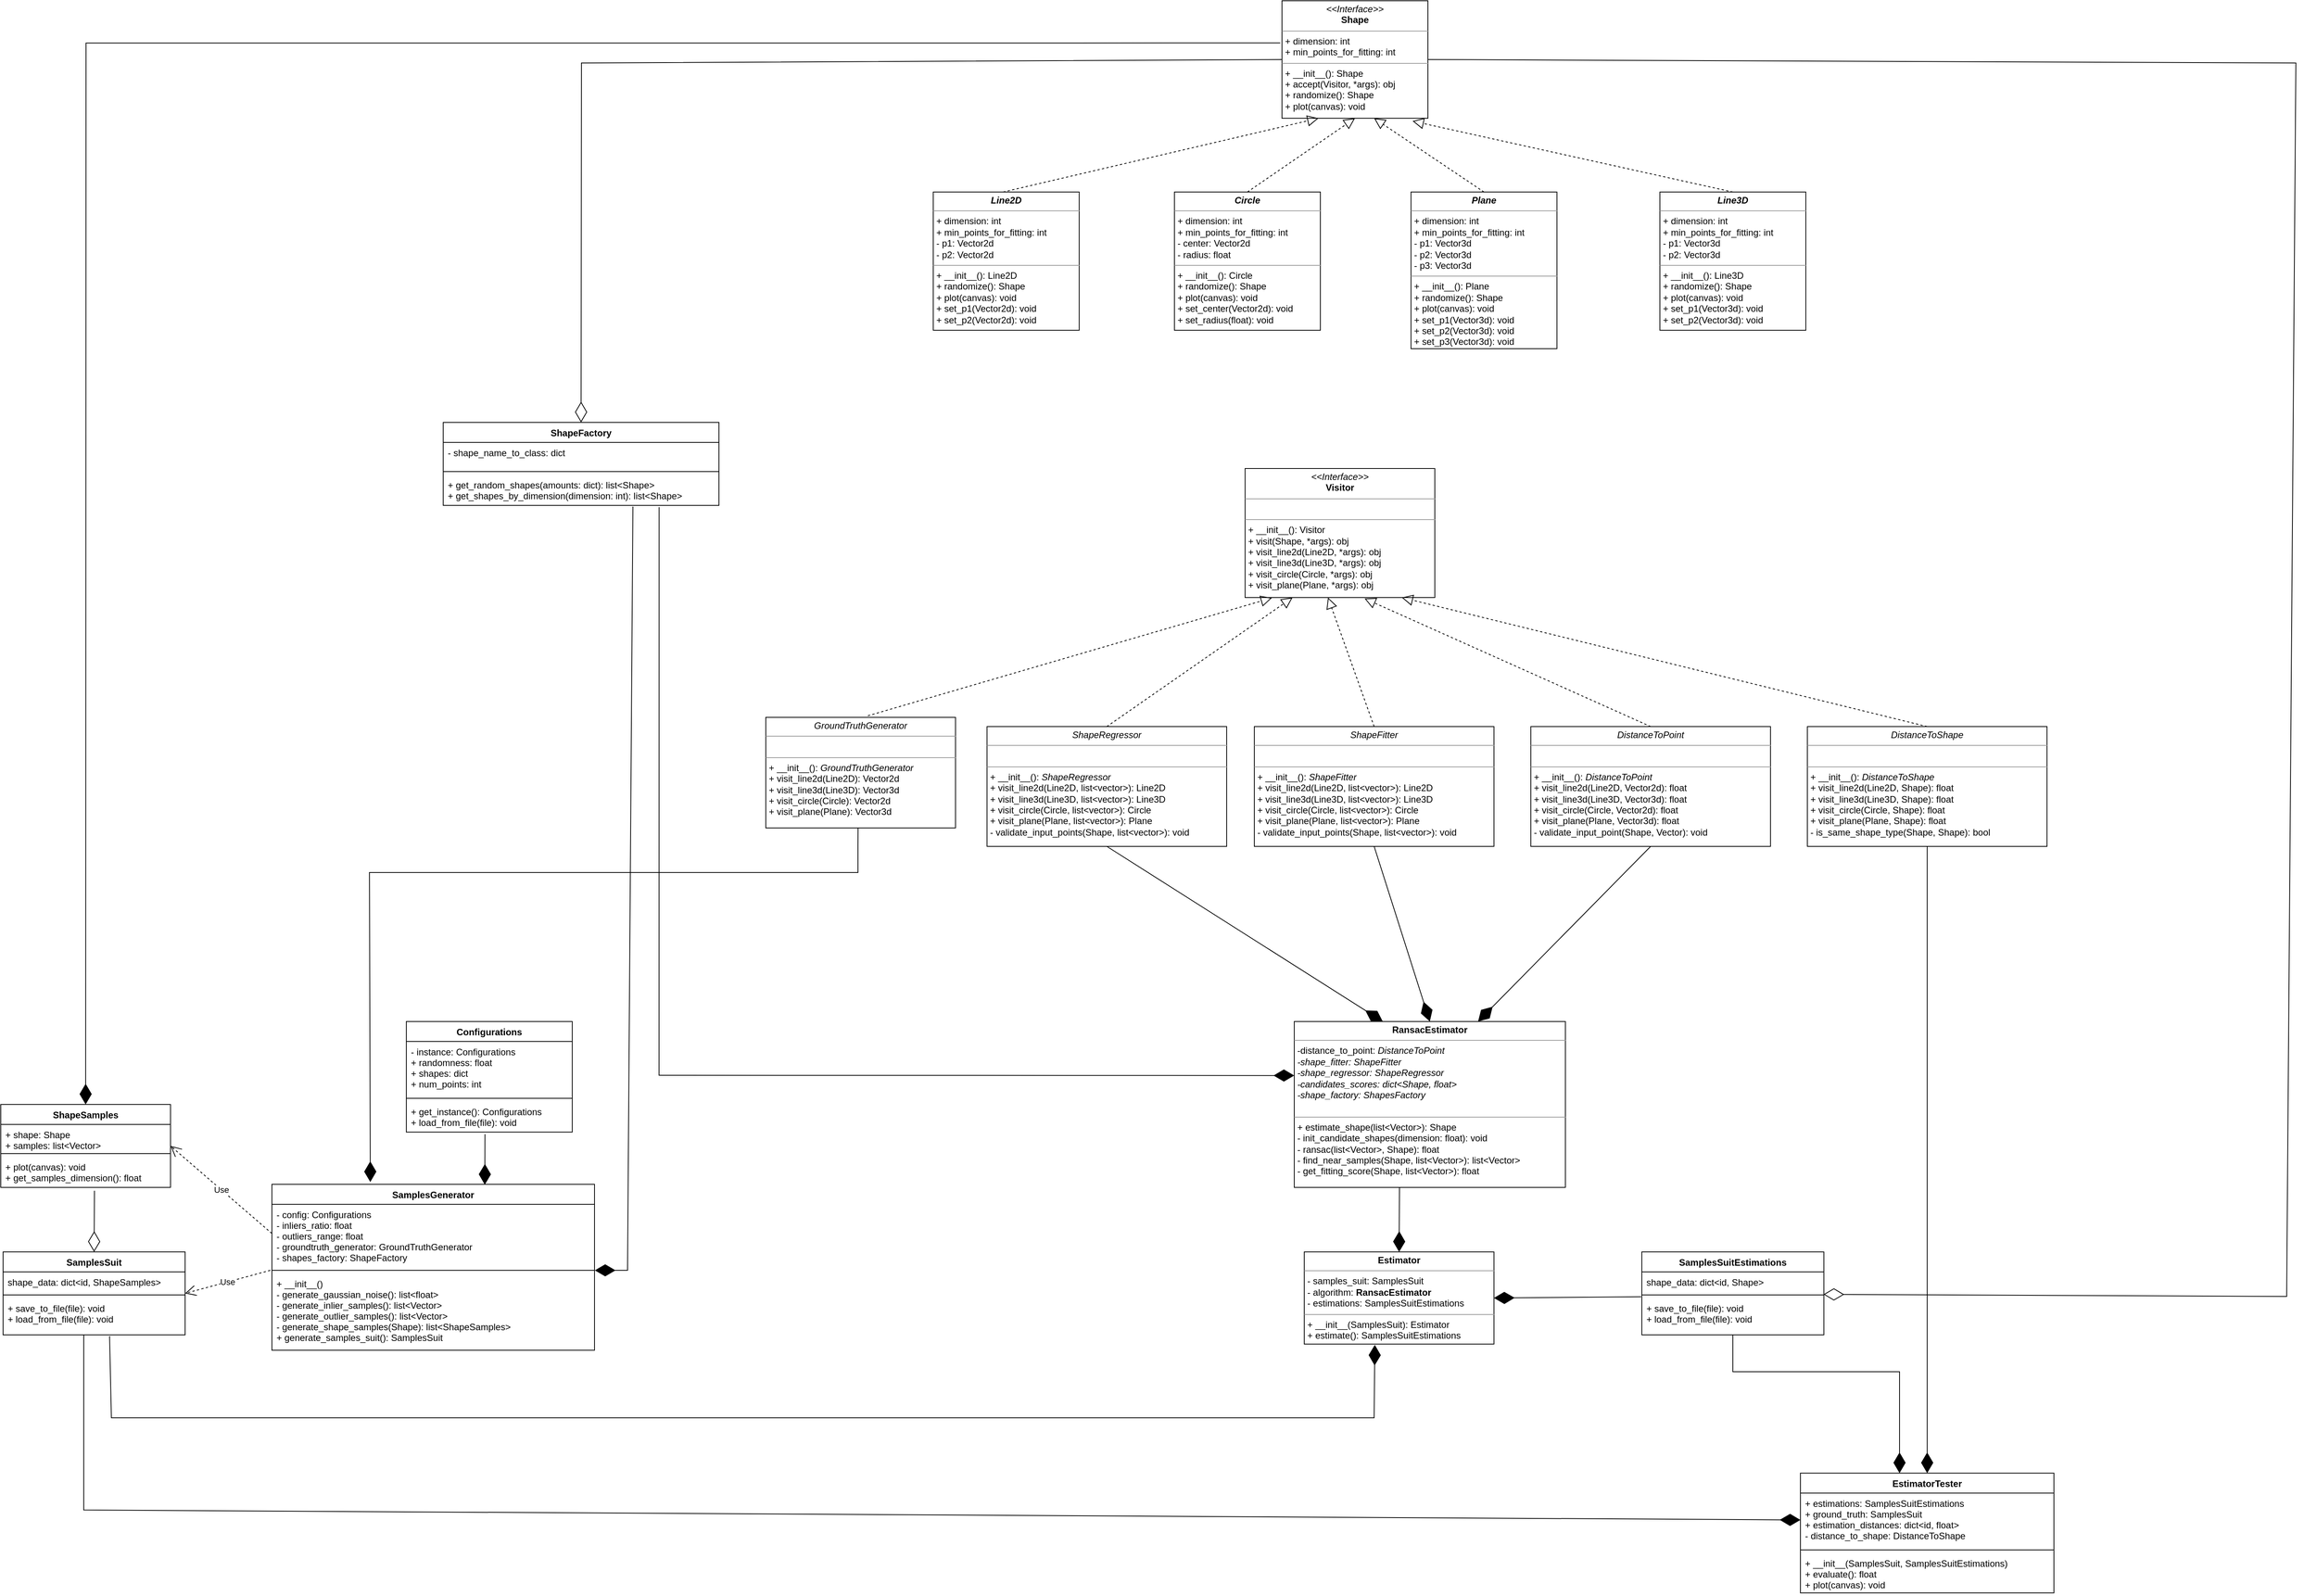 <mxfile version="17.4.0" type="github">
  <diagram name="Page-1" id="c4acf3e9-155e-7222-9cf6-157b1a14988f">
    <mxGraphModel dx="5124" dy="1856" grid="1" gridSize="12" guides="1" tooltips="1" connect="1" arrows="1" fold="1" page="1" pageScale="1" pageWidth="413" pageHeight="583" background="none" math="0" shadow="0">
      <root>
        <mxCell id="0" />
        <mxCell id="1" parent="0" />
        <mxCell id="5d2195bd80daf111-35" style="edgeStyle=orthogonalEdgeStyle;rounded=0;html=1;dashed=1;labelBackgroundColor=none;startFill=0;endArrow=open;endFill=0;endSize=10;fontFamily=Verdana;fontSize=10;" parent="1" edge="1">
          <mxGeometry relative="1" as="geometry">
            <Array as="points">
              <mxPoint x="545" y="970" />
              <mxPoint x="545" y="970" />
            </Array>
            <mxPoint x="545" y="963.0" as="sourcePoint" />
          </mxGeometry>
        </mxCell>
        <mxCell id="5d2195bd80daf111-34" style="edgeStyle=orthogonalEdgeStyle;rounded=0;html=1;dashed=1;labelBackgroundColor=none;startFill=0;endArrow=open;endFill=0;endSize=10;fontFamily=Verdana;fontSize=10;" parent="1" edge="1">
          <mxGeometry relative="1" as="geometry">
            <Array as="points">
              <mxPoint x="410" y="1029" />
              <mxPoint x="410" y="1029" />
            </Array>
            <mxPoint x="380" y="1029.059" as="sourcePoint" />
          </mxGeometry>
        </mxCell>
        <mxCell id="5d2195bd80daf111-26" style="edgeStyle=orthogonalEdgeStyle;rounded=0;html=1;dashed=1;labelBackgroundColor=none;startFill=0;endArrow=open;endFill=0;endSize=10;fontFamily=Verdana;fontSize=10;" parent="1" edge="1">
          <mxGeometry relative="1" as="geometry">
            <Array as="points" />
            <mxPoint x="640" y="300" as="sourcePoint" />
          </mxGeometry>
        </mxCell>
        <mxCell id="5d2195bd80daf111-18" value="&lt;p style=&quot;margin: 0px ; margin-top: 4px ; text-align: center&quot;&gt;&lt;i&gt;&amp;lt;&amp;lt;Interface&amp;gt;&amp;gt;&lt;/i&gt;&lt;br&gt;&lt;b&gt;Shape&lt;/b&gt;&lt;/p&gt;&lt;hr size=&quot;1&quot;&gt;&lt;p style=&quot;margin: 0px ; margin-left: 4px&quot;&gt;+ dimension&lt;span&gt;&lt;/span&gt;: int&lt;br&gt;+ min_points_for_fitting: int&lt;/p&gt;&lt;hr size=&quot;1&quot;&gt;&lt;p style=&quot;margin: 0px ; margin-left: 4px&quot;&gt;+ __init__&lt;span&gt;&lt;/span&gt;(): Shape&lt;/p&gt;&lt;p style=&quot;margin: 0px ; margin-left: 4px&quot;&gt;+ accept(Visitor, *args): obj&lt;/p&gt;&lt;p style=&quot;margin: 0px ; margin-left: 4px&quot;&gt;+ randomize(): Shape&lt;/p&gt;&lt;p style=&quot;margin: 0px ; margin-left: 4px&quot;&gt;+ plot(canvas): void&lt;br&gt;&lt;/p&gt;" style="verticalAlign=top;align=left;overflow=fill;fontSize=12;fontFamily=Helvetica;html=1;rounded=0;shadow=0;comic=0;labelBackgroundColor=none;strokeWidth=1" parent="1" vertex="1">
          <mxGeometry x="300" y="87" width="190" height="153" as="geometry" />
        </mxCell>
        <mxCell id="0LW8psPkYJi9jbIiEvqm-1" value="&lt;p style=&quot;margin: 0px ; margin-top: 4px ; text-align: center&quot;&gt;&lt;i&gt;&lt;b&gt;Line2D&lt;/b&gt;&lt;/i&gt;&lt;b&gt;&lt;/b&gt;&lt;/p&gt;&lt;hr size=&quot;1&quot;&gt;&lt;p style=&quot;margin: 0px ; margin-left: 4px&quot;&gt;+ dimension&lt;span&gt;&lt;/span&gt;: int&lt;br&gt;+ min_points_for_fitting: int&lt;/p&gt;&lt;p style=&quot;margin: 0px ; margin-left: 4px&quot;&gt;- p1: Vector2d&lt;/p&gt;&lt;p style=&quot;margin: 0px ; margin-left: 4px&quot;&gt;- p2: Vector2d&lt;/p&gt;&lt;hr size=&quot;1&quot;&gt;&lt;p style=&quot;margin: 0px ; margin-left: 4px&quot;&gt;+ __init__&lt;span&gt;&lt;/span&gt;(): Line2D&lt;br&gt;+ randomize(): Shape&lt;/p&gt;&lt;p style=&quot;margin: 0px ; margin-left: 4px&quot;&gt;+ plot(canvas): void&lt;/p&gt;&lt;p style=&quot;margin: 0px ; margin-left: 4px&quot;&gt;+ set_p1(Vector2d): void&lt;/p&gt;&lt;p style=&quot;margin: 0px ; margin-left: 4px&quot;&gt;+ set_p2(Vector2d): void&lt;/p&gt;" style="verticalAlign=top;align=left;overflow=fill;fontSize=12;fontFamily=Helvetica;html=1;rounded=0;shadow=0;comic=0;labelBackgroundColor=none;strokeWidth=1" parent="1" vertex="1">
          <mxGeometry x="-154" y="336" width="190" height="180" as="geometry" />
        </mxCell>
        <mxCell id="0LW8psPkYJi9jbIiEvqm-4" value="" style="endArrow=block;dashed=1;endFill=0;endSize=12;html=1;rounded=0;entryX=0.25;entryY=1;entryDx=0;entryDy=0;exitX=0.479;exitY=0;exitDx=0;exitDy=0;exitPerimeter=0;" parent="1" source="0LW8psPkYJi9jbIiEvqm-1" target="5d2195bd80daf111-18" edge="1">
          <mxGeometry width="160" relative="1" as="geometry">
            <mxPoint x="192" y="408" as="sourcePoint" />
            <mxPoint x="352" y="408" as="targetPoint" />
          </mxGeometry>
        </mxCell>
        <mxCell id="0LW8psPkYJi9jbIiEvqm-5" value="&lt;p style=&quot;margin: 0px ; margin-top: 4px ; text-align: center&quot;&gt;&lt;i&gt;&lt;b&gt;Circle&lt;/b&gt;&lt;/i&gt;&lt;br&gt;&lt;/p&gt;&lt;hr size=&quot;1&quot;&gt;&lt;p style=&quot;margin: 0px ; margin-left: 4px&quot;&gt;+ dimension&lt;span&gt;&lt;/span&gt;: int&lt;br&gt;+ min_points_for_fitting: int&lt;/p&gt;&lt;p style=&quot;margin: 0px ; margin-left: 4px&quot;&gt;- center: Vector2d&lt;/p&gt;&lt;p style=&quot;margin: 0px ; margin-left: 4px&quot;&gt;- radius: float&lt;br&gt;&lt;/p&gt;&lt;hr size=&quot;1&quot;&gt;&lt;p style=&quot;margin: 0px ; margin-left: 4px&quot;&gt;+ __init__&lt;span&gt;&lt;/span&gt;(): Circle&lt;br&gt;+ randomize(): Shape&lt;/p&gt;&lt;p style=&quot;margin: 0px ; margin-left: 4px&quot;&gt;+ plot(canvas): void&lt;/p&gt;&lt;p style=&quot;margin: 0px ; margin-left: 4px&quot;&gt;+ set_center(Vector2d): void&lt;/p&gt;&lt;p style=&quot;margin: 0px ; margin-left: 4px&quot;&gt;+ set_radius(float): void&lt;/p&gt;" style="verticalAlign=top;align=left;overflow=fill;fontSize=12;fontFamily=Helvetica;html=1;rounded=0;shadow=0;comic=0;labelBackgroundColor=none;strokeWidth=1" parent="1" vertex="1">
          <mxGeometry x="160" y="336" width="190" height="180" as="geometry" />
        </mxCell>
        <mxCell id="0LW8psPkYJi9jbIiEvqm-6" value="&lt;p style=&quot;margin: 0px ; margin-top: 4px ; text-align: center&quot;&gt;&lt;i&gt;&lt;b&gt;Plane&lt;/b&gt;&lt;/i&gt;&lt;/p&gt;&lt;hr size=&quot;1&quot;&gt;&lt;p style=&quot;margin: 0px ; margin-left: 4px&quot;&gt;+ dimension&lt;span&gt;&lt;/span&gt;: int&lt;br&gt;+ min_points_for_fitting: int&lt;/p&gt;&lt;p style=&quot;margin: 0px ; margin-left: 4px&quot;&gt;- p1: Vector3d&lt;/p&gt;&lt;p style=&quot;margin: 0px ; margin-left: 4px&quot;&gt;- p2: Vector3d&lt;/p&gt;&lt;p style=&quot;margin: 0px ; margin-left: 4px&quot;&gt;- p3: Vector3d&lt;/p&gt;&lt;hr size=&quot;1&quot;&gt;&lt;p style=&quot;margin: 0px ; margin-left: 4px&quot;&gt;+ __init__&lt;span&gt;&lt;/span&gt;(): Plane&lt;br&gt;+ randomize(): Shape&lt;/p&gt;&lt;p style=&quot;margin: 0px ; margin-left: 4px&quot;&gt;+ plot(canvas): void&lt;/p&gt;&lt;p style=&quot;margin: 0px ; margin-left: 4px&quot;&gt;+ set_p1(Vector3d): void&lt;/p&gt;&lt;p style=&quot;margin: 0px ; margin-left: 4px&quot;&gt;+ set_p2(Vector3d): void&lt;/p&gt;&lt;p style=&quot;margin: 0px ; margin-left: 4px&quot;&gt;+ set_p3(Vector3d): void&lt;/p&gt;" style="verticalAlign=top;align=left;overflow=fill;fontSize=12;fontFamily=Helvetica;html=1;rounded=0;shadow=0;comic=0;labelBackgroundColor=none;strokeWidth=1" parent="1" vertex="1">
          <mxGeometry x="468" y="336" width="190" height="204" as="geometry" />
        </mxCell>
        <mxCell id="0LW8psPkYJi9jbIiEvqm-7" value="&lt;p style=&quot;margin: 0px ; margin-top: 4px ; text-align: center&quot;&gt;&lt;i&gt;&lt;b&gt;Line3D&lt;/b&gt;&lt;/i&gt;&lt;/p&gt;&lt;hr size=&quot;1&quot;&gt;&lt;p style=&quot;margin: 0px ; margin-left: 4px&quot;&gt;+ dimension&lt;span&gt;&lt;/span&gt;: int&lt;br&gt;+ min_points_for_fitting: int&lt;/p&gt;&lt;p style=&quot;margin: 0px ; margin-left: 4px&quot;&gt;- p1: Vector3d&lt;/p&gt;&lt;p style=&quot;margin: 0px ; margin-left: 4px&quot;&gt;- p2: Vector3d&lt;/p&gt;&lt;hr size=&quot;1&quot;&gt;&lt;p style=&quot;margin: 0px ; margin-left: 4px&quot;&gt;+ __init__&lt;span&gt;&lt;/span&gt;(): Line3D&lt;br&gt;+ randomize(): Shape&lt;/p&gt;&lt;p style=&quot;margin: 0px ; margin-left: 4px&quot;&gt;+ plot(canvas): void&lt;/p&gt;&lt;p style=&quot;margin: 0px ; margin-left: 4px&quot;&gt;+ set_p1(Vector3d): void&lt;/p&gt;&lt;p style=&quot;margin: 0px ; margin-left: 4px&quot;&gt;+ set_p2(Vector3d): void&lt;/p&gt;" style="verticalAlign=top;align=left;overflow=fill;fontSize=12;fontFamily=Helvetica;html=1;rounded=0;shadow=0;comic=0;labelBackgroundColor=none;strokeWidth=1" parent="1" vertex="1">
          <mxGeometry x="792" y="336" width="190" height="180" as="geometry" />
        </mxCell>
        <mxCell id="UJlKaWdvmAagKJ9E7w59-5" value="&lt;p style=&quot;margin: 0px ; margin-top: 4px ; text-align: center&quot;&gt;&lt;i&gt;&amp;lt;&amp;lt;Interface&amp;gt;&amp;gt;&lt;/i&gt;&lt;br&gt;&lt;b&gt;Visitor&lt;/b&gt;&lt;/p&gt;&lt;hr size=&quot;1&quot;&gt;&lt;p style=&quot;margin: 0px ; margin-left: 4px&quot;&gt;&lt;br&gt;&lt;/p&gt;&lt;hr size=&quot;1&quot;&gt;&lt;p style=&quot;margin: 0px ; margin-left: 4px&quot;&gt;+ __init__&lt;span&gt;&lt;/span&gt;(): Visitor&lt;/p&gt;&lt;p style=&quot;margin: 0px ; margin-left: 4px&quot;&gt;+ visit(Shape, *args): obj&lt;br&gt;&lt;/p&gt;&lt;p style=&quot;margin: 0px ; margin-left: 4px&quot;&gt;+ visit_line2d(Line2D, *args): obj&lt;br&gt;&lt;/p&gt;&lt;p style=&quot;margin: 0px ; margin-left: 4px&quot;&gt;+ visit_line3d(Line3D, *args): obj&lt;/p&gt;&lt;p style=&quot;margin: 0px ; margin-left: 4px&quot;&gt;+ visit_circle(Circle, *args): obj&lt;/p&gt;&lt;p style=&quot;margin: 0px ; margin-left: 4px&quot;&gt;+ visit_plane(Plane, *args): obj&lt;/p&gt;" style="verticalAlign=top;align=left;overflow=fill;fontSize=12;fontFamily=Helvetica;html=1;rounded=0;shadow=0;comic=0;labelBackgroundColor=none;strokeWidth=1" vertex="1" parent="1">
          <mxGeometry x="252" y="696" width="247" height="168" as="geometry" />
        </mxCell>
        <mxCell id="UJlKaWdvmAagKJ9E7w59-6" value="&lt;p style=&quot;margin: 0px ; margin-top: 4px ; text-align: center&quot;&gt;&lt;i&gt;GroundTruthGenerator&lt;/i&gt;&lt;br&gt;&lt;/p&gt;&lt;hr size=&quot;1&quot;&gt;&lt;p style=&quot;margin: 0px ; margin-left: 4px&quot;&gt;&lt;br&gt;&lt;/p&gt;&lt;hr size=&quot;1&quot;&gt;&lt;p style=&quot;margin: 0px ; margin-left: 4px&quot;&gt;+ __init__&lt;span&gt;&lt;/span&gt;(): &lt;i&gt;GroundTruthGenerator&lt;/i&gt;&lt;/p&gt;&lt;p style=&quot;margin: 0px ; margin-left: 4px&quot;&gt;+ visit_line2d(Line2D): Vector2d&lt;br&gt;&lt;/p&gt;&lt;p style=&quot;margin: 0px ; margin-left: 4px&quot;&gt;+ visit_line3d(Line3D): Vector3d&lt;br&gt;&lt;/p&gt;&lt;p style=&quot;margin: 0px ; margin-left: 4px&quot;&gt;+ visit_circle(Circle): Vector2d&lt;/p&gt;&lt;p style=&quot;margin: 0px ; margin-left: 4px&quot;&gt;+ visit_plane(Plane): Vector3d&lt;/p&gt;" style="verticalAlign=top;align=left;overflow=fill;fontSize=12;fontFamily=Helvetica;html=1;rounded=0;shadow=0;comic=0;labelBackgroundColor=none;strokeWidth=1" vertex="1" parent="1">
          <mxGeometry x="-372" y="1020" width="247" height="144" as="geometry" />
        </mxCell>
        <mxCell id="UJlKaWdvmAagKJ9E7w59-7" value="&lt;p style=&quot;margin: 0px ; margin-top: 4px ; text-align: center&quot;&gt;&lt;i&gt;ShapeFitter&lt;/i&gt;&lt;br&gt;&lt;/p&gt;&lt;hr size=&quot;1&quot;&gt;&lt;p style=&quot;margin: 0px ; margin-left: 4px&quot;&gt;&lt;br&gt;&lt;/p&gt;&lt;hr size=&quot;1&quot;&gt;&lt;p style=&quot;margin: 0px ; margin-left: 4px&quot;&gt;+ __init__&lt;span&gt;&lt;/span&gt;(): &lt;i&gt;ShapeFitter&lt;/i&gt;&lt;/p&gt;&lt;p style=&quot;margin: 0px ; margin-left: 4px&quot;&gt;+ visit_line2d(Line2D, list&amp;lt;vector&amp;gt;): Line2D&lt;br&gt;&lt;/p&gt;&lt;p style=&quot;margin: 0px ; margin-left: 4px&quot;&gt;+ visit_line3d(Line3D, list&amp;lt;vector&amp;gt;): Line3D&lt;/p&gt;&lt;p style=&quot;margin: 0px ; margin-left: 4px&quot;&gt;+ visit_circle(Circle, list&amp;lt;vector&amp;gt;): Circle&lt;/p&gt;&lt;p style=&quot;margin: 0px ; margin-left: 4px&quot;&gt;+ visit_plane(Plane, list&amp;lt;vector&amp;gt;): Plane&lt;/p&gt;&lt;p style=&quot;margin: 0px ; margin-left: 4px&quot;&gt;- validate_input_points(Shape, list&amp;lt;vector&amp;gt;): void&lt;br&gt;&lt;/p&gt;" style="verticalAlign=top;align=left;overflow=fill;fontSize=12;fontFamily=Helvetica;html=1;rounded=0;shadow=0;comic=0;labelBackgroundColor=none;strokeWidth=1" vertex="1" parent="1">
          <mxGeometry x="264" y="1032" width="312" height="156" as="geometry" />
        </mxCell>
        <mxCell id="UJlKaWdvmAagKJ9E7w59-8" value="&lt;p style=&quot;margin: 0px ; margin-top: 4px ; text-align: center&quot;&gt;&lt;i&gt;ShapeRegressor&lt;/i&gt;&lt;br&gt;&lt;/p&gt;&lt;hr size=&quot;1&quot;&gt;&lt;p style=&quot;margin: 0px ; margin-left: 4px&quot;&gt;&lt;br&gt;&lt;/p&gt;&lt;hr size=&quot;1&quot;&gt;&lt;p style=&quot;margin: 0px ; margin-left: 4px&quot;&gt;+ __init__&lt;span&gt;&lt;/span&gt;(): &lt;i&gt;ShapeRegressor&lt;/i&gt;&lt;/p&gt;&lt;p style=&quot;margin: 0px ; margin-left: 4px&quot;&gt;+ visit_line2d(Line2D, list&amp;lt;vector&amp;gt;): Line2D&lt;br&gt;&lt;/p&gt;&lt;p style=&quot;margin: 0px ; margin-left: 4px&quot;&gt;+ visit_line3d(Line3D, list&amp;lt;vector&amp;gt;): Line3D&lt;/p&gt;&lt;p style=&quot;margin: 0px ; margin-left: 4px&quot;&gt;+ visit_circle(Circle, list&amp;lt;vector&amp;gt;): Circle&lt;/p&gt;&lt;p style=&quot;margin: 0px ; margin-left: 4px&quot;&gt;+ visit_plane(Plane, list&amp;lt;vector&amp;gt;): Plane&lt;/p&gt;&lt;p style=&quot;margin: 0px ; margin-left: 4px&quot;&gt;- validate_input_points(Shape, list&amp;lt;vector&amp;gt;): void&lt;br&gt;&lt;/p&gt;" style="verticalAlign=top;align=left;overflow=fill;fontSize=12;fontFamily=Helvetica;html=1;rounded=0;shadow=0;comic=0;labelBackgroundColor=none;strokeWidth=1" vertex="1" parent="1">
          <mxGeometry x="-84" y="1032" width="312" height="156" as="geometry" />
        </mxCell>
        <mxCell id="UJlKaWdvmAagKJ9E7w59-9" value="" style="endArrow=block;dashed=1;endFill=0;endSize=12;html=1;rounded=0;exitX=0.5;exitY=0;exitDx=0;exitDy=0;entryX=0.437;entryY=1;entryDx=0;entryDy=0;entryPerimeter=0;" edge="1" parent="1" source="UJlKaWdvmAagKJ9E7w59-7" target="UJlKaWdvmAagKJ9E7w59-5">
          <mxGeometry width="160" relative="1" as="geometry">
            <mxPoint x="463.01" y="1008" as="sourcePoint" />
            <mxPoint x="463" y="972" as="targetPoint" />
          </mxGeometry>
        </mxCell>
        <mxCell id="UJlKaWdvmAagKJ9E7w59-11" value="" style="endArrow=block;dashed=1;endFill=0;endSize=12;html=1;rounded=0;exitX=0.538;exitY=-0.014;exitDx=0;exitDy=0;exitPerimeter=0;entryX=0.141;entryY=1.003;entryDx=0;entryDy=0;entryPerimeter=0;" edge="1" parent="1" source="UJlKaWdvmAagKJ9E7w59-6" target="UJlKaWdvmAagKJ9E7w59-5">
          <mxGeometry width="160" relative="1" as="geometry">
            <mxPoint x="475.01" y="1020" as="sourcePoint" />
            <mxPoint x="474.939" y="972" as="targetPoint" />
            <Array as="points" />
          </mxGeometry>
        </mxCell>
        <mxCell id="UJlKaWdvmAagKJ9E7w59-12" value="" style="endArrow=block;dashed=1;endFill=0;endSize=12;html=1;rounded=0;exitX=0.5;exitY=0;exitDx=0;exitDy=0;entryX=0.25;entryY=1;entryDx=0;entryDy=0;" edge="1" parent="1" source="UJlKaWdvmAagKJ9E7w59-8" target="UJlKaWdvmAagKJ9E7w59-5">
          <mxGeometry width="160" relative="1" as="geometry">
            <mxPoint x="487.01" y="1032" as="sourcePoint" />
            <mxPoint x="486.939" y="984" as="targetPoint" />
            <Array as="points" />
          </mxGeometry>
        </mxCell>
        <mxCell id="UJlKaWdvmAagKJ9E7w59-14" value="" style="endArrow=block;dashed=1;endFill=0;endSize=12;html=1;rounded=0;exitX=0.5;exitY=0;exitDx=0;exitDy=0;entryX=0.63;entryY=1.008;entryDx=0;entryDy=0;entryPerimeter=0;" edge="1" parent="1" source="UJlKaWdvmAagKJ9E7w59-13" target="UJlKaWdvmAagKJ9E7w59-5">
          <mxGeometry width="160" relative="1" as="geometry">
            <mxPoint x="475.01" y="1020" as="sourcePoint" />
            <mxPoint x="432" y="864" as="targetPoint" />
            <Array as="points" />
          </mxGeometry>
        </mxCell>
        <mxCell id="UJlKaWdvmAagKJ9E7w59-15" value="&lt;p style=&quot;margin: 0px ; margin-top: 4px ; text-align: center&quot;&gt;&lt;i&gt;DistanceToShape&lt;/i&gt;&lt;br&gt;&lt;/p&gt;&lt;hr size=&quot;1&quot;&gt;&lt;p style=&quot;margin: 0px ; margin-left: 4px&quot;&gt;&lt;br&gt;&lt;/p&gt;&lt;hr size=&quot;1&quot;&gt;&lt;p style=&quot;margin: 0px ; margin-left: 4px&quot;&gt;+ __init__&lt;span&gt;&lt;/span&gt;(): &lt;i&gt;DistanceToShape&lt;/i&gt;&lt;/p&gt;&lt;p style=&quot;margin: 0px ; margin-left: 4px&quot;&gt;+ visit_line2d(Line2D, Shape): float&lt;br&gt;&lt;/p&gt;&lt;p style=&quot;margin: 0px ; margin-left: 4px&quot;&gt;+ visit_line3d(Line3D, Shape): float&lt;/p&gt;&lt;p style=&quot;margin: 0px ; margin-left: 4px&quot;&gt;+ visit_circle(Circle, Shape): float&lt;/p&gt;&lt;p style=&quot;margin: 0px ; margin-left: 4px&quot;&gt;+ visit_plane(Plane, Shape): float&lt;/p&gt;&lt;p style=&quot;margin: 0px ; margin-left: 4px&quot;&gt;- is_same_shape_type(Shape, Shape): bool&lt;br&gt;&lt;/p&gt;" style="verticalAlign=top;align=left;overflow=fill;fontSize=12;fontFamily=Helvetica;html=1;rounded=0;shadow=0;comic=0;labelBackgroundColor=none;strokeWidth=1" vertex="1" parent="1">
          <mxGeometry x="984" y="1032" width="312" height="156" as="geometry" />
        </mxCell>
        <mxCell id="UJlKaWdvmAagKJ9E7w59-13" value="&lt;p style=&quot;margin: 0px ; margin-top: 4px ; text-align: center&quot;&gt;&lt;i&gt;DistanceToPoint&lt;/i&gt;&lt;br&gt;&lt;/p&gt;&lt;hr size=&quot;1&quot;&gt;&lt;p style=&quot;margin: 0px ; margin-left: 4px&quot;&gt;&lt;br&gt;&lt;/p&gt;&lt;hr size=&quot;1&quot;&gt;&lt;p style=&quot;margin: 0px ; margin-left: 4px&quot;&gt;+ __init__&lt;span&gt;&lt;/span&gt;(): &lt;i&gt;DistanceToPoint&lt;/i&gt;&lt;/p&gt;&lt;p style=&quot;margin: 0px ; margin-left: 4px&quot;&gt;+ visit_line2d(Line2D, Vector2d): float&lt;br&gt;&lt;/p&gt;&lt;p style=&quot;margin: 0px ; margin-left: 4px&quot;&gt;+ visit_line3d(Line3D, Vector3d): float&lt;/p&gt;&lt;p style=&quot;margin: 0px ; margin-left: 4px&quot;&gt;+ visit_circle(Circle, Vector2d): float&lt;/p&gt;&lt;p style=&quot;margin: 0px ; margin-left: 4px&quot;&gt;+ visit_plane(Plane, Vector3d): float&lt;/p&gt;&lt;p style=&quot;margin: 0px ; margin-left: 4px&quot;&gt;- validate_input_point(Shape, Vector): void&lt;br&gt;&lt;/p&gt;" style="verticalAlign=top;align=left;overflow=fill;fontSize=12;fontFamily=Helvetica;html=1;rounded=0;shadow=0;comic=0;labelBackgroundColor=none;strokeWidth=1" vertex="1" parent="1">
          <mxGeometry x="624" y="1032" width="312" height="156" as="geometry" />
        </mxCell>
        <mxCell id="UJlKaWdvmAagKJ9E7w59-17" value="ShapeFactory" style="swimlane;fontStyle=1;align=center;verticalAlign=top;childLayout=stackLayout;horizontal=1;startSize=26;horizontalStack=0;resizeParent=1;resizeParentMax=0;resizeLast=0;collapsible=1;marginBottom=0;" vertex="1" parent="1">
          <mxGeometry x="-792" y="636" width="359" height="108" as="geometry" />
        </mxCell>
        <mxCell id="UJlKaWdvmAagKJ9E7w59-18" value="- shape_name_to_class: dict" style="text;strokeColor=none;fillColor=none;align=left;verticalAlign=top;spacingLeft=4;spacingRight=4;overflow=hidden;rotatable=0;points=[[0,0.5],[1,0.5]];portConstraint=eastwest;" vertex="1" parent="UJlKaWdvmAagKJ9E7w59-17">
          <mxGeometry y="26" width="359" height="34" as="geometry" />
        </mxCell>
        <mxCell id="UJlKaWdvmAagKJ9E7w59-19" value="" style="line;strokeWidth=1;fillColor=none;align=left;verticalAlign=middle;spacingTop=-1;spacingLeft=3;spacingRight=3;rotatable=0;labelPosition=right;points=[];portConstraint=eastwest;" vertex="1" parent="UJlKaWdvmAagKJ9E7w59-17">
          <mxGeometry y="60" width="359" height="8" as="geometry" />
        </mxCell>
        <mxCell id="UJlKaWdvmAagKJ9E7w59-20" value="+ get_random_shapes(amounts: dict): list&lt;Shape&gt;&#xa;+ get_shapes_by_dimension(dimension: int): list&lt;Shape&gt;&#xa;" style="text;strokeColor=none;fillColor=none;align=left;verticalAlign=top;spacingLeft=4;spacingRight=4;overflow=hidden;rotatable=0;points=[[0,0.5],[1,0.5]];portConstraint=eastwest;" vertex="1" parent="UJlKaWdvmAagKJ9E7w59-17">
          <mxGeometry y="68" width="359" height="40" as="geometry" />
        </mxCell>
        <mxCell id="UJlKaWdvmAagKJ9E7w59-21" value="Configurations" style="swimlane;fontStyle=1;align=center;verticalAlign=top;childLayout=stackLayout;horizontal=1;startSize=26;horizontalStack=0;resizeParent=1;resizeParentMax=0;resizeLast=0;collapsible=1;marginBottom=0;" vertex="1" parent="1">
          <mxGeometry x="-840" y="1416" width="216" height="144" as="geometry" />
        </mxCell>
        <mxCell id="UJlKaWdvmAagKJ9E7w59-22" value="- instance: Configurations&#xa;+ randomness: float&#xa;+ shapes: dict&#xa;+ num_points: int&#xa;" style="text;strokeColor=none;fillColor=none;align=left;verticalAlign=top;spacingLeft=4;spacingRight=4;overflow=hidden;rotatable=0;points=[[0,0.5],[1,0.5]];portConstraint=eastwest;" vertex="1" parent="UJlKaWdvmAagKJ9E7w59-21">
          <mxGeometry y="26" width="216" height="70" as="geometry" />
        </mxCell>
        <mxCell id="UJlKaWdvmAagKJ9E7w59-23" value="" style="line;strokeWidth=1;fillColor=none;align=left;verticalAlign=middle;spacingTop=-1;spacingLeft=3;spacingRight=3;rotatable=0;labelPosition=right;points=[];portConstraint=eastwest;" vertex="1" parent="UJlKaWdvmAagKJ9E7w59-21">
          <mxGeometry y="96" width="216" height="8" as="geometry" />
        </mxCell>
        <mxCell id="UJlKaWdvmAagKJ9E7w59-24" value="+ get_instance(): Configurations&#xa;+ load_from_file(file): void&#xa;" style="text;strokeColor=none;fillColor=none;align=left;verticalAlign=top;spacingLeft=4;spacingRight=4;overflow=hidden;rotatable=0;points=[[0,0.5],[1,0.5]];portConstraint=eastwest;" vertex="1" parent="UJlKaWdvmAagKJ9E7w59-21">
          <mxGeometry y="104" width="216" height="40" as="geometry" />
        </mxCell>
        <mxCell id="UJlKaWdvmAagKJ9E7w59-25" value="ShapeSamples" style="swimlane;fontStyle=1;align=center;verticalAlign=top;childLayout=stackLayout;horizontal=1;startSize=26;horizontalStack=0;resizeParent=1;resizeParentMax=0;resizeLast=0;collapsible=1;marginBottom=0;" vertex="1" parent="1">
          <mxGeometry x="-1368" y="1524" width="221" height="108" as="geometry" />
        </mxCell>
        <mxCell id="UJlKaWdvmAagKJ9E7w59-26" value="+ shape: Shape&#xa;+ samples: list&lt;Vector&gt;&#xa;" style="text;strokeColor=none;fillColor=none;align=left;verticalAlign=top;spacingLeft=4;spacingRight=4;overflow=hidden;rotatable=0;points=[[0,0.5],[1,0.5]];portConstraint=eastwest;" vertex="1" parent="UJlKaWdvmAagKJ9E7w59-25">
          <mxGeometry y="26" width="221" height="34" as="geometry" />
        </mxCell>
        <mxCell id="UJlKaWdvmAagKJ9E7w59-27" value="" style="line;strokeWidth=1;fillColor=none;align=left;verticalAlign=middle;spacingTop=-1;spacingLeft=3;spacingRight=3;rotatable=0;labelPosition=right;points=[];portConstraint=eastwest;" vertex="1" parent="UJlKaWdvmAagKJ9E7w59-25">
          <mxGeometry y="60" width="221" height="8" as="geometry" />
        </mxCell>
        <mxCell id="UJlKaWdvmAagKJ9E7w59-28" value="+ plot(canvas): void&#xa;+ get_samples_dimension(): float&#xa;" style="text;strokeColor=none;fillColor=none;align=left;verticalAlign=top;spacingLeft=4;spacingRight=4;overflow=hidden;rotatable=0;points=[[0,0.5],[1,0.5]];portConstraint=eastwest;" vertex="1" parent="UJlKaWdvmAagKJ9E7w59-25">
          <mxGeometry y="68" width="221" height="40" as="geometry" />
        </mxCell>
        <mxCell id="UJlKaWdvmAagKJ9E7w59-29" value="SamplesSuit" style="swimlane;fontStyle=1;align=center;verticalAlign=top;childLayout=stackLayout;horizontal=1;startSize=26;horizontalStack=0;resizeParent=1;resizeParentMax=0;resizeLast=0;collapsible=1;marginBottom=0;" vertex="1" parent="1">
          <mxGeometry x="-1365" y="1716" width="237" height="108" as="geometry" />
        </mxCell>
        <mxCell id="UJlKaWdvmAagKJ9E7w59-30" value="shape_data: dict&lt;id, ShapeSamples&gt;" style="text;strokeColor=none;fillColor=none;align=left;verticalAlign=top;spacingLeft=4;spacingRight=4;overflow=hidden;rotatable=0;points=[[0,0.5],[1,0.5]];portConstraint=eastwest;" vertex="1" parent="UJlKaWdvmAagKJ9E7w59-29">
          <mxGeometry y="26" width="237" height="26" as="geometry" />
        </mxCell>
        <mxCell id="UJlKaWdvmAagKJ9E7w59-31" value="" style="line;strokeWidth=1;fillColor=none;align=left;verticalAlign=middle;spacingTop=-1;spacingLeft=3;spacingRight=3;rotatable=0;labelPosition=right;points=[];portConstraint=eastwest;" vertex="1" parent="UJlKaWdvmAagKJ9E7w59-29">
          <mxGeometry y="52" width="237" height="8" as="geometry" />
        </mxCell>
        <mxCell id="UJlKaWdvmAagKJ9E7w59-32" value="+ save_to_file(file): void&#xa;+ load_from_file(file): void&#xa;" style="text;strokeColor=none;fillColor=none;align=left;verticalAlign=top;spacingLeft=4;spacingRight=4;overflow=hidden;rotatable=0;points=[[0,0.5],[1,0.5]];portConstraint=eastwest;" vertex="1" parent="UJlKaWdvmAagKJ9E7w59-29">
          <mxGeometry y="60" width="237" height="48" as="geometry" />
        </mxCell>
        <mxCell id="UJlKaWdvmAagKJ9E7w59-33" value="" style="endArrow=diamondThin;endFill=0;endSize=24;html=1;rounded=0;entryX=0.5;entryY=0;entryDx=0;entryDy=0;exitX=0.552;exitY=1.109;exitDx=0;exitDy=0;exitPerimeter=0;" edge="1" parent="1" source="UJlKaWdvmAagKJ9E7w59-28" target="UJlKaWdvmAagKJ9E7w59-29">
          <mxGeometry width="160" relative="1" as="geometry">
            <mxPoint x="-1266" y="1632" as="sourcePoint" />
            <mxPoint x="-1267" y="1632" as="targetPoint" />
          </mxGeometry>
        </mxCell>
        <mxCell id="UJlKaWdvmAagKJ9E7w59-34" value="SamplesGenerator" style="swimlane;fontStyle=1;align=center;verticalAlign=top;childLayout=stackLayout;horizontal=1;startSize=26;horizontalStack=0;resizeParent=1;resizeParentMax=0;resizeLast=0;collapsible=1;marginBottom=0;" vertex="1" parent="1">
          <mxGeometry x="-1015" y="1628" width="420" height="216" as="geometry" />
        </mxCell>
        <mxCell id="UJlKaWdvmAagKJ9E7w59-35" value="- config: Configurations&#xa;- inliers_ratio: float&#xa;- outliers_range: float&#xa;- groundtruth_generator: GroundTruthGenerator&#xa;- shapes_factory: ShapeFactory&#xa;" style="text;strokeColor=none;fillColor=none;align=left;verticalAlign=top;spacingLeft=4;spacingRight=4;overflow=hidden;rotatable=0;points=[[0,0.5],[1,0.5]];portConstraint=eastwest;" vertex="1" parent="UJlKaWdvmAagKJ9E7w59-34">
          <mxGeometry y="26" width="420" height="82" as="geometry" />
        </mxCell>
        <mxCell id="UJlKaWdvmAagKJ9E7w59-36" value="" style="line;strokeWidth=1;fillColor=none;align=left;verticalAlign=middle;spacingTop=-1;spacingLeft=3;spacingRight=3;rotatable=0;labelPosition=right;points=[];portConstraint=eastwest;" vertex="1" parent="UJlKaWdvmAagKJ9E7w59-34">
          <mxGeometry y="108" width="420" height="8" as="geometry" />
        </mxCell>
        <mxCell id="UJlKaWdvmAagKJ9E7w59-37" value="+ __init__()&#xa;- generate_gaussian_noise(): list&lt;float&gt;&#xa;- generate_inlier_samples(): list&lt;Vector&gt;&#xa;- generate_outlier_samples(): list&lt;Vector&gt;&#xa;- generate_shape_samples(Shape): list&lt;ShapeSamples&gt;&#xa;+ generate_samples_suit(): SamplesSuit&#xa;" style="text;strokeColor=none;fillColor=none;align=left;verticalAlign=top;spacingLeft=4;spacingRight=4;overflow=hidden;rotatable=0;points=[[0,0.5],[1,0.5]];portConstraint=eastwest;" vertex="1" parent="UJlKaWdvmAagKJ9E7w59-34">
          <mxGeometry y="116" width="420" height="100" as="geometry" />
        </mxCell>
        <mxCell id="UJlKaWdvmAagKJ9E7w59-38" value="Use" style="endArrow=open;endSize=12;dashed=1;html=1;rounded=0;entryX=1;entryY=0.5;entryDx=0;entryDy=0;exitX=-0.005;exitY=-0.04;exitDx=0;exitDy=0;exitPerimeter=0;" edge="1" parent="1" source="UJlKaWdvmAagKJ9E7w59-37" target="UJlKaWdvmAagKJ9E7w59-29">
          <mxGeometry width="160" relative="1" as="geometry">
            <mxPoint x="-1123" y="1668" as="sourcePoint" />
            <mxPoint x="-963" y="1668" as="targetPoint" />
          </mxGeometry>
        </mxCell>
        <mxCell id="UJlKaWdvmAagKJ9E7w59-39" value="Use" style="endArrow=open;endSize=12;dashed=1;html=1;rounded=0;entryX=1;entryY=0.5;entryDx=0;entryDy=0;exitX=-0.005;exitY=-0.04;exitDx=0;exitDy=0;exitPerimeter=0;" edge="1" parent="1" target="UJlKaWdvmAagKJ9E7w59-25">
          <mxGeometry width="160" relative="1" as="geometry">
            <mxPoint x="-1015.0" y="1692" as="sourcePoint" />
            <mxPoint x="-1165.9" y="1734" as="targetPoint" />
          </mxGeometry>
        </mxCell>
        <mxCell id="UJlKaWdvmAagKJ9E7w59-47" value="" style="endArrow=diamondThin;endFill=1;endSize=24;html=1;rounded=0;exitX=0.688;exitY=1.037;exitDx=0;exitDy=0;exitPerimeter=0;entryX=1.001;entryY=0.5;entryDx=0;entryDy=0;entryPerimeter=0;" edge="1" parent="1" source="UJlKaWdvmAagKJ9E7w59-20" target="UJlKaWdvmAagKJ9E7w59-36">
          <mxGeometry width="160" relative="1" as="geometry">
            <mxPoint x="-588" y="1404" as="sourcePoint" />
            <mxPoint x="-588" y="1740" as="targetPoint" />
            <Array as="points">
              <mxPoint x="-552" y="1740" />
            </Array>
          </mxGeometry>
        </mxCell>
        <mxCell id="UJlKaWdvmAagKJ9E7w59-53" value="&lt;p style=&quot;margin: 0px ; margin-top: 4px ; text-align: center&quot;&gt;&lt;b&gt;Estimator&lt;/b&gt;&lt;/p&gt;&lt;hr size=&quot;1&quot;&gt;&lt;p style=&quot;margin: 0px ; margin-left: 4px&quot;&gt;- samples_suit: SamplesSuit&lt;/p&gt;&lt;p style=&quot;margin: 0px ; margin-left: 4px&quot;&gt;- algorithm: &lt;b&gt;RansacEstimator&lt;/b&gt;&lt;/p&gt;&lt;p style=&quot;margin: 0px ; margin-left: 4px&quot;&gt;- estimations: SamplesSuitEstimations&lt;br&gt;&lt;/p&gt;&lt;hr size=&quot;1&quot;&gt;&lt;p style=&quot;margin: 0px ; margin-left: 4px&quot;&gt;+ __init__(SamplesSuit): Estimator&lt;br&gt;&lt;/p&gt;&lt;p style=&quot;margin: 0px ; margin-left: 4px&quot;&gt;+ estimate(): SamplesSuitEstimations&lt;/p&gt;" style="verticalAlign=top;align=left;overflow=fill;fontSize=12;fontFamily=Helvetica;html=1;rounded=0;shadow=0;comic=0;labelBackgroundColor=none;strokeWidth=1" vertex="1" parent="1">
          <mxGeometry x="329" y="1716" width="247" height="120" as="geometry" />
        </mxCell>
        <mxCell id="UJlKaWdvmAagKJ9E7w59-56" value="&lt;p style=&quot;margin: 0px ; margin-top: 4px ; text-align: center&quot;&gt;&lt;b&gt;RansacEstimator&lt;/b&gt;&lt;/p&gt;&lt;hr size=&quot;1&quot;&gt;&lt;p style=&quot;margin: 0px ; margin-left: 4px&quot;&gt;-distance_to_point: &lt;i&gt;DistanceToPoint&lt;/i&gt;&lt;/p&gt;&lt;p style=&quot;margin: 0px ; margin-left: 4px&quot;&gt;&lt;i&gt;-shape_fitter: ShapeFitter&lt;/i&gt;&lt;/p&gt;&lt;p style=&quot;margin: 0px ; margin-left: 4px&quot;&gt;&lt;i&gt;-shape_regressor: ShapeRegressor&lt;/i&gt;&lt;/p&gt;&lt;p style=&quot;margin: 0px ; margin-left: 4px&quot;&gt;&lt;i&gt;-candidates_scores: dict&amp;lt;Shape, float&amp;gt;&lt;br&gt;&lt;/i&gt;&lt;/p&gt;&lt;p style=&quot;margin: 0px ; margin-left: 4px&quot;&gt;&lt;i&gt;-shape_factory: ShapesFactory&lt;br&gt;&lt;/i&gt;&lt;/p&gt;&lt;p style=&quot;margin: 0px ; margin-left: 4px&quot;&gt;&lt;i&gt;&lt;br&gt;&lt;/i&gt;&lt;/p&gt;&lt;hr size=&quot;1&quot;&gt;&lt;p style=&quot;margin: 0px ; margin-left: 4px&quot;&gt;+ estimate_shape(list&amp;lt;Vector&amp;gt;): Shape&lt;/p&gt;&lt;p style=&quot;margin: 0px ; margin-left: 4px&quot;&gt;- init_candidate_shapes(dimension: float): void&lt;/p&gt;&lt;p style=&quot;margin: 0px ; margin-left: 4px&quot;&gt;- ransac(list&amp;lt;Vector&amp;gt;, Shape): float&lt;/p&gt;&lt;p style=&quot;margin: 0px ; margin-left: 4px&quot;&gt;- find_near_samples(Shape, list&amp;lt;Vector&amp;gt;): list&amp;lt;Vector&amp;gt;&lt;/p&gt;&lt;p style=&quot;margin: 0px ; margin-left: 4px&quot;&gt;- get_fitting_score(Shape, list&amp;lt;Vector&amp;gt;): float&lt;br&gt;&lt;/p&gt;&lt;p style=&quot;margin: 0px ; margin-left: 4px&quot;&gt;&lt;br&gt;&lt;/p&gt;&lt;p style=&quot;margin: 0px ; margin-left: 4px&quot;&gt;&lt;br&gt;&lt;/p&gt;" style="verticalAlign=top;align=left;overflow=fill;fontSize=12;fontFamily=Helvetica;html=1;rounded=0;shadow=0;comic=0;labelBackgroundColor=none;strokeWidth=1" vertex="1" parent="1">
          <mxGeometry x="316" y="1416" width="353" height="216" as="geometry" />
        </mxCell>
        <mxCell id="UJlKaWdvmAagKJ9E7w59-57" value="SamplesSuitEstimations" style="swimlane;fontStyle=1;align=center;verticalAlign=top;childLayout=stackLayout;horizontal=1;startSize=26;horizontalStack=0;resizeParent=1;resizeParentMax=0;resizeLast=0;collapsible=1;marginBottom=0;" vertex="1" parent="1">
          <mxGeometry x="768.5" y="1716" width="237" height="108" as="geometry" />
        </mxCell>
        <mxCell id="UJlKaWdvmAagKJ9E7w59-58" value="shape_data: dict&lt;id, Shape&gt;" style="text;strokeColor=none;fillColor=none;align=left;verticalAlign=top;spacingLeft=4;spacingRight=4;overflow=hidden;rotatable=0;points=[[0,0.5],[1,0.5]];portConstraint=eastwest;" vertex="1" parent="UJlKaWdvmAagKJ9E7w59-57">
          <mxGeometry y="26" width="237" height="26" as="geometry" />
        </mxCell>
        <mxCell id="UJlKaWdvmAagKJ9E7w59-59" value="" style="line;strokeWidth=1;fillColor=none;align=left;verticalAlign=middle;spacingTop=-1;spacingLeft=3;spacingRight=3;rotatable=0;labelPosition=right;points=[];portConstraint=eastwest;" vertex="1" parent="UJlKaWdvmAagKJ9E7w59-57">
          <mxGeometry y="52" width="237" height="8" as="geometry" />
        </mxCell>
        <mxCell id="UJlKaWdvmAagKJ9E7w59-60" value="+ save_to_file(file): void&#xa;+ load_from_file(file): void&#xa;" style="text;strokeColor=none;fillColor=none;align=left;verticalAlign=top;spacingLeft=4;spacingRight=4;overflow=hidden;rotatable=0;points=[[0,0.5],[1,0.5]];portConstraint=eastwest;" vertex="1" parent="UJlKaWdvmAagKJ9E7w59-57">
          <mxGeometry y="60" width="237" height="48" as="geometry" />
        </mxCell>
        <mxCell id="UJlKaWdvmAagKJ9E7w59-62" value="EstimatorTester" style="swimlane;fontStyle=1;align=center;verticalAlign=top;childLayout=stackLayout;horizontal=1;startSize=26;horizontalStack=0;resizeParent=1;resizeParentMax=0;resizeLast=0;collapsible=1;marginBottom=0;" vertex="1" parent="1">
          <mxGeometry x="975" y="2004" width="330" height="156" as="geometry" />
        </mxCell>
        <mxCell id="UJlKaWdvmAagKJ9E7w59-63" value="+ estimations: SamplesSuitEstimations&#xa;+ ground_truth: SamplesSuit&#xa;+ estimation_distances: dict&lt;id, float&gt;&#xa;- distance_to_shape: DistanceToShape&#xa;&#xa;" style="text;strokeColor=none;fillColor=none;align=left;verticalAlign=top;spacingLeft=4;spacingRight=4;overflow=hidden;rotatable=0;points=[[0,0.5],[1,0.5]];portConstraint=eastwest;" vertex="1" parent="UJlKaWdvmAagKJ9E7w59-62">
          <mxGeometry y="26" width="330" height="70" as="geometry" />
        </mxCell>
        <mxCell id="UJlKaWdvmAagKJ9E7w59-64" value="" style="line;strokeWidth=1;fillColor=none;align=left;verticalAlign=middle;spacingTop=-1;spacingLeft=3;spacingRight=3;rotatable=0;labelPosition=right;points=[];portConstraint=eastwest;" vertex="1" parent="UJlKaWdvmAagKJ9E7w59-62">
          <mxGeometry y="96" width="330" height="8" as="geometry" />
        </mxCell>
        <mxCell id="UJlKaWdvmAagKJ9E7w59-65" value="+ __init__(SamplesSuit, SamplesSuitEstimations)&#xa;+ evaluate(): float&#xa;+ plot(canvas): void&#xa;" style="text;strokeColor=none;fillColor=none;align=left;verticalAlign=top;spacingLeft=4;spacingRight=4;overflow=hidden;rotatable=0;points=[[0,0.5],[1,0.5]];portConstraint=eastwest;" vertex="1" parent="UJlKaWdvmAagKJ9E7w59-62">
          <mxGeometry y="104" width="330" height="52" as="geometry" />
        </mxCell>
        <mxCell id="UJlKaWdvmAagKJ9E7w59-67" value="" style="endArrow=block;dashed=1;endFill=0;endSize=12;html=1;rounded=0;exitX=0.5;exitY=0;exitDx=0;exitDy=0;" edge="1" parent="1" source="0LW8psPkYJi9jbIiEvqm-6">
          <mxGeometry width="160" relative="1" as="geometry">
            <mxPoint x="612" y="480" as="sourcePoint" />
            <mxPoint x="420" y="240" as="targetPoint" />
          </mxGeometry>
        </mxCell>
        <mxCell id="UJlKaWdvmAagKJ9E7w59-68" value="" style="endArrow=block;dashed=1;endFill=0;endSize=12;html=1;rounded=0;exitX=0.5;exitY=0;exitDx=0;exitDy=0;entryX=0.895;entryY=1.024;entryDx=0;entryDy=0;entryPerimeter=0;" edge="1" parent="1" source="0LW8psPkYJi9jbIiEvqm-7" target="5d2195bd80daf111-18">
          <mxGeometry width="160" relative="1" as="geometry">
            <mxPoint x="575" y="348" as="sourcePoint" />
            <mxPoint x="443.67" y="255.672" as="targetPoint" />
          </mxGeometry>
        </mxCell>
        <mxCell id="UJlKaWdvmAagKJ9E7w59-69" value="" style="endArrow=block;dashed=1;endFill=0;endSize=12;html=1;rounded=0;exitX=0.5;exitY=0;exitDx=0;exitDy=0;entryX=0.5;entryY=1;entryDx=0;entryDy=0;" edge="1" parent="1" source="0LW8psPkYJi9jbIiEvqm-5" target="5d2195bd80daf111-18">
          <mxGeometry width="160" relative="1" as="geometry">
            <mxPoint x="587" y="360" as="sourcePoint" />
            <mxPoint x="455.67" y="267.672" as="targetPoint" />
          </mxGeometry>
        </mxCell>
        <mxCell id="UJlKaWdvmAagKJ9E7w59-70" value="" style="endArrow=block;dashed=1;endFill=0;endSize=12;html=1;rounded=0;exitX=0.5;exitY=0;exitDx=0;exitDy=0;" edge="1" parent="1" source="UJlKaWdvmAagKJ9E7w59-15">
          <mxGeometry width="160" relative="1" as="geometry">
            <mxPoint x="444" y="936" as="sourcePoint" />
            <mxPoint x="456" y="864" as="targetPoint" />
          </mxGeometry>
        </mxCell>
        <mxCell id="UJlKaWdvmAagKJ9E7w59-71" value="" style="endArrow=diamondThin;endFill=1;endSize=24;html=1;rounded=0;exitX=0.368;exitY=1.05;exitDx=0;exitDy=0;exitPerimeter=0;entryX=0.305;entryY=-0.014;entryDx=0;entryDy=0;entryPerimeter=0;" edge="1" parent="1" target="UJlKaWdvmAagKJ9E7w59-34">
          <mxGeometry width="160" relative="1" as="geometry">
            <mxPoint x="-251.888" y="1164" as="sourcePoint" />
            <mxPoint x="-972" y="1212" as="targetPoint" />
            <Array as="points">
              <mxPoint x="-252" y="1186" />
              <mxPoint x="-252" y="1222" />
              <mxPoint x="-456" y="1222" />
              <mxPoint x="-888" y="1222" />
            </Array>
          </mxGeometry>
        </mxCell>
        <mxCell id="UJlKaWdvmAagKJ9E7w59-74" value="" style="endArrow=diamondThin;endFill=1;endSize=24;html=1;rounded=0;exitX=0.783;exitY=1.058;exitDx=0;exitDy=0;exitPerimeter=0;" edge="1" parent="1" source="UJlKaWdvmAagKJ9E7w59-20">
          <mxGeometry width="160" relative="1" as="geometry">
            <mxPoint x="156" y="1486.33" as="sourcePoint" />
            <mxPoint x="316" y="1486.33" as="targetPoint" />
            <Array as="points">
              <mxPoint x="-511" y="1486" />
            </Array>
          </mxGeometry>
        </mxCell>
        <mxCell id="UJlKaWdvmAagKJ9E7w59-75" value="" style="endArrow=diamondThin;endFill=1;endSize=24;html=1;rounded=0;entryX=0.5;entryY=0;entryDx=0;entryDy=0;exitX=0.5;exitY=1;exitDx=0;exitDy=0;" edge="1" parent="1" source="UJlKaWdvmAagKJ9E7w59-7" target="UJlKaWdvmAagKJ9E7w59-56">
          <mxGeometry width="160" relative="1" as="geometry">
            <mxPoint x="360" y="1368" as="sourcePoint" />
            <mxPoint x="520" y="1368" as="targetPoint" />
          </mxGeometry>
        </mxCell>
        <mxCell id="UJlKaWdvmAagKJ9E7w59-77" value="" style="endArrow=diamondThin;endFill=1;endSize=24;html=1;rounded=0;entryX=0.5;entryY=0;entryDx=0;entryDy=0;exitX=0.5;exitY=1;exitDx=0;exitDy=0;" edge="1" parent="1" source="UJlKaWdvmAagKJ9E7w59-8">
          <mxGeometry width="160" relative="1" as="geometry">
            <mxPoint x="358.75" y="1188" as="sourcePoint" />
            <mxPoint x="431.25" y="1416" as="targetPoint" />
          </mxGeometry>
        </mxCell>
        <mxCell id="UJlKaWdvmAagKJ9E7w59-78" value="" style="endArrow=diamondThin;endFill=1;endSize=24;html=1;rounded=0;entryX=0.678;entryY=0;entryDx=0;entryDy=0;exitX=0.5;exitY=1;exitDx=0;exitDy=0;entryPerimeter=0;" edge="1" parent="1" source="UJlKaWdvmAagKJ9E7w59-13" target="UJlKaWdvmAagKJ9E7w59-56">
          <mxGeometry width="160" relative="1" as="geometry">
            <mxPoint x="432" y="1200" as="sourcePoint" />
            <mxPoint x="504.5" y="1428" as="targetPoint" />
          </mxGeometry>
        </mxCell>
        <mxCell id="UJlKaWdvmAagKJ9E7w59-79" value="" style="endArrow=diamondThin;endFill=1;endSize=24;html=1;rounded=0;entryX=0.5;entryY=0;entryDx=0;entryDy=0;exitX=0.5;exitY=1;exitDx=0;exitDy=0;" edge="1" parent="1" source="UJlKaWdvmAagKJ9E7w59-15" target="UJlKaWdvmAagKJ9E7w59-62">
          <mxGeometry width="160" relative="1" as="geometry">
            <mxPoint x="792.0" y="1200" as="sourcePoint" />
            <mxPoint x="567.334" y="1428" as="targetPoint" />
          </mxGeometry>
        </mxCell>
        <mxCell id="UJlKaWdvmAagKJ9E7w59-80" value="" style="endArrow=diamondThin;endFill=1;endSize=24;html=1;rounded=0;entryX=0.5;entryY=0;entryDx=0;entryDy=0;exitX=-0.012;exitY=0.359;exitDx=0;exitDy=0;exitPerimeter=0;" edge="1" parent="1" source="5d2195bd80daf111-18" target="UJlKaWdvmAagKJ9E7w59-25">
          <mxGeometry width="160" relative="1" as="geometry">
            <mxPoint x="-96" y="132" as="sourcePoint" />
            <mxPoint x="-500" y="936" as="targetPoint" />
            <Array as="points">
              <mxPoint x="-1257" y="142" />
            </Array>
          </mxGeometry>
        </mxCell>
        <mxCell id="UJlKaWdvmAagKJ9E7w59-81" value="" style="endArrow=diamondThin;endFill=1;endSize=24;html=1;rounded=0;exitX=0.474;exitY=1.068;exitDx=0;exitDy=0;exitPerimeter=0;entryX=0.66;entryY=0.002;entryDx=0;entryDy=0;entryPerimeter=0;" edge="1" parent="1" source="UJlKaWdvmAagKJ9E7w59-24" target="UJlKaWdvmAagKJ9E7w59-34">
          <mxGeometry width="160" relative="1" as="geometry">
            <mxPoint x="-779" y="1584" as="sourcePoint" />
            <mxPoint x="-619" y="1584" as="targetPoint" />
          </mxGeometry>
        </mxCell>
        <mxCell id="UJlKaWdvmAagKJ9E7w59-83" value="" style="endArrow=diamondThin;endFill=0;endSize=24;html=1;rounded=0;labelBackgroundColor=default;fontFamily=Helvetica;fontSize=11;fontColor=default;strokeColor=default;shape=connector;exitX=1;exitY=0.5;exitDx=0;exitDy=0;entryX=0.998;entryY=0.411;entryDx=0;entryDy=0;entryPerimeter=0;" edge="1" parent="1" source="5d2195bd80daf111-18" target="UJlKaWdvmAagKJ9E7w59-59">
          <mxGeometry width="160" relative="1" as="geometry">
            <mxPoint x="708" y="1524" as="sourcePoint" />
            <mxPoint x="876" y="1774" as="targetPoint" />
            <Array as="points">
              <mxPoint x="1620" y="168" />
              <mxPoint x="1608" y="1774" />
            </Array>
          </mxGeometry>
        </mxCell>
        <mxCell id="UJlKaWdvmAagKJ9E7w59-84" value="" style="endArrow=diamondThin;endFill=1;endSize=24;html=1;rounded=0;labelBackgroundColor=default;fontFamily=Helvetica;fontSize=11;fontColor=default;strokeColor=default;shape=connector;entryX=0.5;entryY=0;entryDx=0;entryDy=0;" edge="1" parent="1" target="UJlKaWdvmAagKJ9E7w59-53">
          <mxGeometry width="160" relative="1" as="geometry">
            <mxPoint x="453" y="1632" as="sourcePoint" />
            <mxPoint x="700" y="1572" as="targetPoint" />
          </mxGeometry>
        </mxCell>
        <mxCell id="UJlKaWdvmAagKJ9E7w59-85" value="" style="endArrow=diamondThin;endFill=1;endSize=24;html=1;rounded=0;labelBackgroundColor=default;fontFamily=Helvetica;fontSize=11;fontColor=default;strokeColor=default;shape=connector;exitX=-0.004;exitY=1.244;exitDx=0;exitDy=0;exitPerimeter=0;entryX=1;entryY=0.5;entryDx=0;entryDy=0;" edge="1" parent="1" source="UJlKaWdvmAagKJ9E7w59-58" target="UJlKaWdvmAagKJ9E7w59-53">
          <mxGeometry width="160" relative="1" as="geometry">
            <mxPoint x="540" y="1608" as="sourcePoint" />
            <mxPoint x="700" y="1608" as="targetPoint" />
          </mxGeometry>
        </mxCell>
        <mxCell id="UJlKaWdvmAagKJ9E7w59-87" value="" style="endArrow=diamondThin;endFill=1;endSize=24;html=1;rounded=0;labelBackgroundColor=default;fontFamily=Helvetica;fontSize=11;fontColor=default;strokeColor=default;shape=connector;exitX=0.5;exitY=0.993;exitDx=0;exitDy=0;exitPerimeter=0;" edge="1" parent="1" source="UJlKaWdvmAagKJ9E7w59-60">
          <mxGeometry width="160" relative="1" as="geometry">
            <mxPoint x="960" y="1632" as="sourcePoint" />
            <mxPoint x="1104" y="2004" as="targetPoint" />
            <Array as="points">
              <mxPoint x="887" y="1872" />
              <mxPoint x="1104" y="1872" />
            </Array>
          </mxGeometry>
        </mxCell>
        <mxCell id="UJlKaWdvmAagKJ9E7w59-89" value="" style="endArrow=diamondThin;endFill=0;endSize=24;html=1;rounded=0;labelBackgroundColor=default;fontFamily=Helvetica;fontSize=11;fontColor=default;strokeColor=default;shape=connector;entryX=0.5;entryY=0;entryDx=0;entryDy=0;exitX=0;exitY=0.5;exitDx=0;exitDy=0;" edge="1" parent="1" source="5d2195bd80daf111-18" target="UJlKaWdvmAagKJ9E7w59-17">
          <mxGeometry width="160" relative="1" as="geometry">
            <mxPoint x="-192" y="492" as="sourcePoint" />
            <mxPoint x="-32" y="492" as="targetPoint" />
            <Array as="points">
              <mxPoint x="-612" y="168" />
            </Array>
          </mxGeometry>
        </mxCell>
        <mxCell id="UJlKaWdvmAagKJ9E7w59-91" value="" style="endArrow=diamondThin;endFill=1;endSize=24;html=1;rounded=0;labelBackgroundColor=default;fontFamily=Helvetica;fontSize=11;fontColor=default;strokeColor=default;shape=connector;entryX=0;entryY=0.5;entryDx=0;entryDy=0;" edge="1" parent="1" target="UJlKaWdvmAagKJ9E7w59-63">
          <mxGeometry width="160" relative="1" as="geometry">
            <mxPoint x="-1260" y="1824" as="sourcePoint" />
            <mxPoint x="-404" y="2028" as="targetPoint" />
            <Array as="points">
              <mxPoint x="-1260" y="2052" />
            </Array>
          </mxGeometry>
        </mxCell>
        <mxCell id="UJlKaWdvmAagKJ9E7w59-92" value="" style="endArrow=diamondThin;endFill=1;endSize=24;html=1;rounded=0;labelBackgroundColor=default;fontFamily=Helvetica;fontSize=11;fontColor=default;strokeColor=default;shape=connector;exitX=0.585;exitY=1.033;exitDx=0;exitDy=0;exitPerimeter=0;entryX=0.372;entryY=1.008;entryDx=0;entryDy=0;entryPerimeter=0;" edge="1" parent="1" source="UJlKaWdvmAagKJ9E7w59-32" target="UJlKaWdvmAagKJ9E7w59-53">
          <mxGeometry width="160" relative="1" as="geometry">
            <mxPoint x="-852" y="1872" as="sourcePoint" />
            <mxPoint x="-692" y="1872" as="targetPoint" />
            <Array as="points">
              <mxPoint x="-1224" y="1932" />
              <mxPoint x="420" y="1932" />
            </Array>
          </mxGeometry>
        </mxCell>
      </root>
    </mxGraphModel>
  </diagram>
</mxfile>
